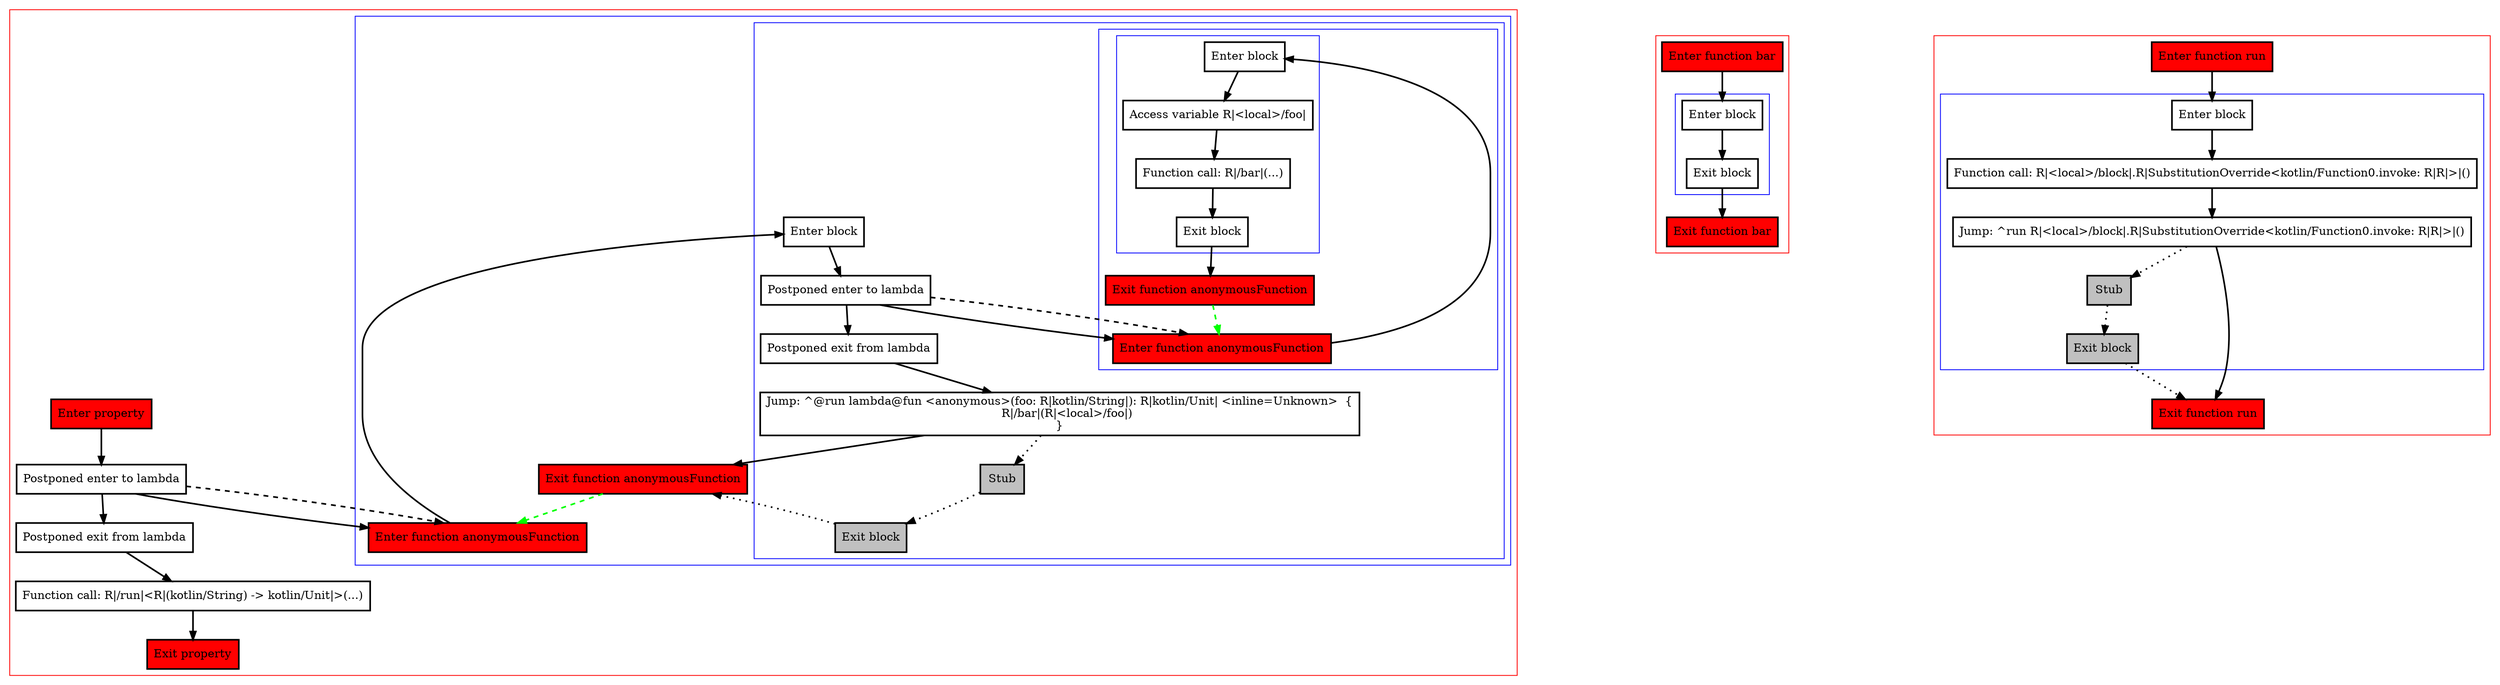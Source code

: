 digraph lambdaAsReturnOfLambda_kt {
    graph [nodesep=3]
    node [shape=box penwidth=2]
    edge [penwidth=2]

    subgraph cluster_0 {
        color=red
        14 [label="Enter property" style="filled" fillcolor=red];
        15 [label="Postponed enter to lambda"];
        subgraph cluster_1 {
            color=blue
            0 [label="Enter function anonymousFunction" style="filled" fillcolor=red];
            subgraph cluster_2 {
                color=blue
                1 [label="Enter block"];
                2 [label="Postponed enter to lambda"];
                subgraph cluster_3 {
                    color=blue
                    8 [label="Enter function anonymousFunction" style="filled" fillcolor=red];
                    subgraph cluster_4 {
                        color=blue
                        9 [label="Enter block"];
                        10 [label="Access variable R|<local>/foo|"];
                        11 [label="Function call: R|/bar|(...)"];
                        12 [label="Exit block"];
                    }
                    13 [label="Exit function anonymousFunction" style="filled" fillcolor=red];
                }
                3 [label="Postponed exit from lambda"];
                4 [label="Jump: ^@run lambda@fun <anonymous>(foo: R|kotlin/String|): R|kotlin/Unit| <inline=Unknown>  {
    R|/bar|(R|<local>/foo|)
}
"];
                5 [label="Stub" style="filled" fillcolor=gray];
                6 [label="Exit block" style="filled" fillcolor=gray];
            }
            7 [label="Exit function anonymousFunction" style="filled" fillcolor=red];
        }
        16 [label="Postponed exit from lambda"];
        17 [label="Function call: R|/run|<R|(kotlin/String) -> kotlin/Unit|>(...)"];
        18 [label="Exit property" style="filled" fillcolor=red];
    }
    14 -> {15};
    15 -> {16 0};
    15 -> {0} [style=dashed];
    16 -> {17};
    17 -> {18};
    0 -> {1};
    1 -> {2};
    2 -> {3 8};
    2 -> {8} [style=dashed];
    3 -> {4};
    4 -> {7};
    4 -> {5} [style=dotted];
    5 -> {6} [style=dotted];
    6 -> {7} [style=dotted];
    7 -> {0} [color=green style=dashed];
    8 -> {9};
    9 -> {10};
    10 -> {11};
    11 -> {12};
    12 -> {13};
    13 -> {8} [color=green style=dashed];

    subgraph cluster_5 {
        color=red
        19 [label="Enter function bar" style="filled" fillcolor=red];
        subgraph cluster_6 {
            color=blue
            20 [label="Enter block"];
            21 [label="Exit block"];
        }
        22 [label="Exit function bar" style="filled" fillcolor=red];
    }
    19 -> {20};
    20 -> {21};
    21 -> {22};

    subgraph cluster_7 {
        color=red
        23 [label="Enter function run" style="filled" fillcolor=red];
        subgraph cluster_8 {
            color=blue
            24 [label="Enter block"];
            25 [label="Function call: R|<local>/block|.R|SubstitutionOverride<kotlin/Function0.invoke: R|R|>|()"];
            26 [label="Jump: ^run R|<local>/block|.R|SubstitutionOverride<kotlin/Function0.invoke: R|R|>|()"];
            27 [label="Stub" style="filled" fillcolor=gray];
            28 [label="Exit block" style="filled" fillcolor=gray];
        }
        29 [label="Exit function run" style="filled" fillcolor=red];
    }
    23 -> {24};
    24 -> {25};
    25 -> {26};
    26 -> {29};
    26 -> {27} [style=dotted];
    27 -> {28} [style=dotted];
    28 -> {29} [style=dotted];

}
